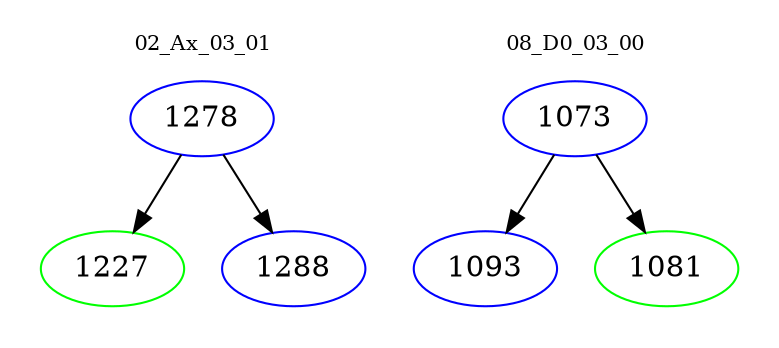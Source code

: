 digraph{
subgraph cluster_0 {
color = white
label = "02_Ax_03_01";
fontsize=10;
T0_1278 [label="1278", color="blue"]
T0_1278 -> T0_1227 [color="black"]
T0_1227 [label="1227", color="green"]
T0_1278 -> T0_1288 [color="black"]
T0_1288 [label="1288", color="blue"]
}
subgraph cluster_1 {
color = white
label = "08_D0_03_00";
fontsize=10;
T1_1073 [label="1073", color="blue"]
T1_1073 -> T1_1093 [color="black"]
T1_1093 [label="1093", color="blue"]
T1_1073 -> T1_1081 [color="black"]
T1_1081 [label="1081", color="green"]
}
}
